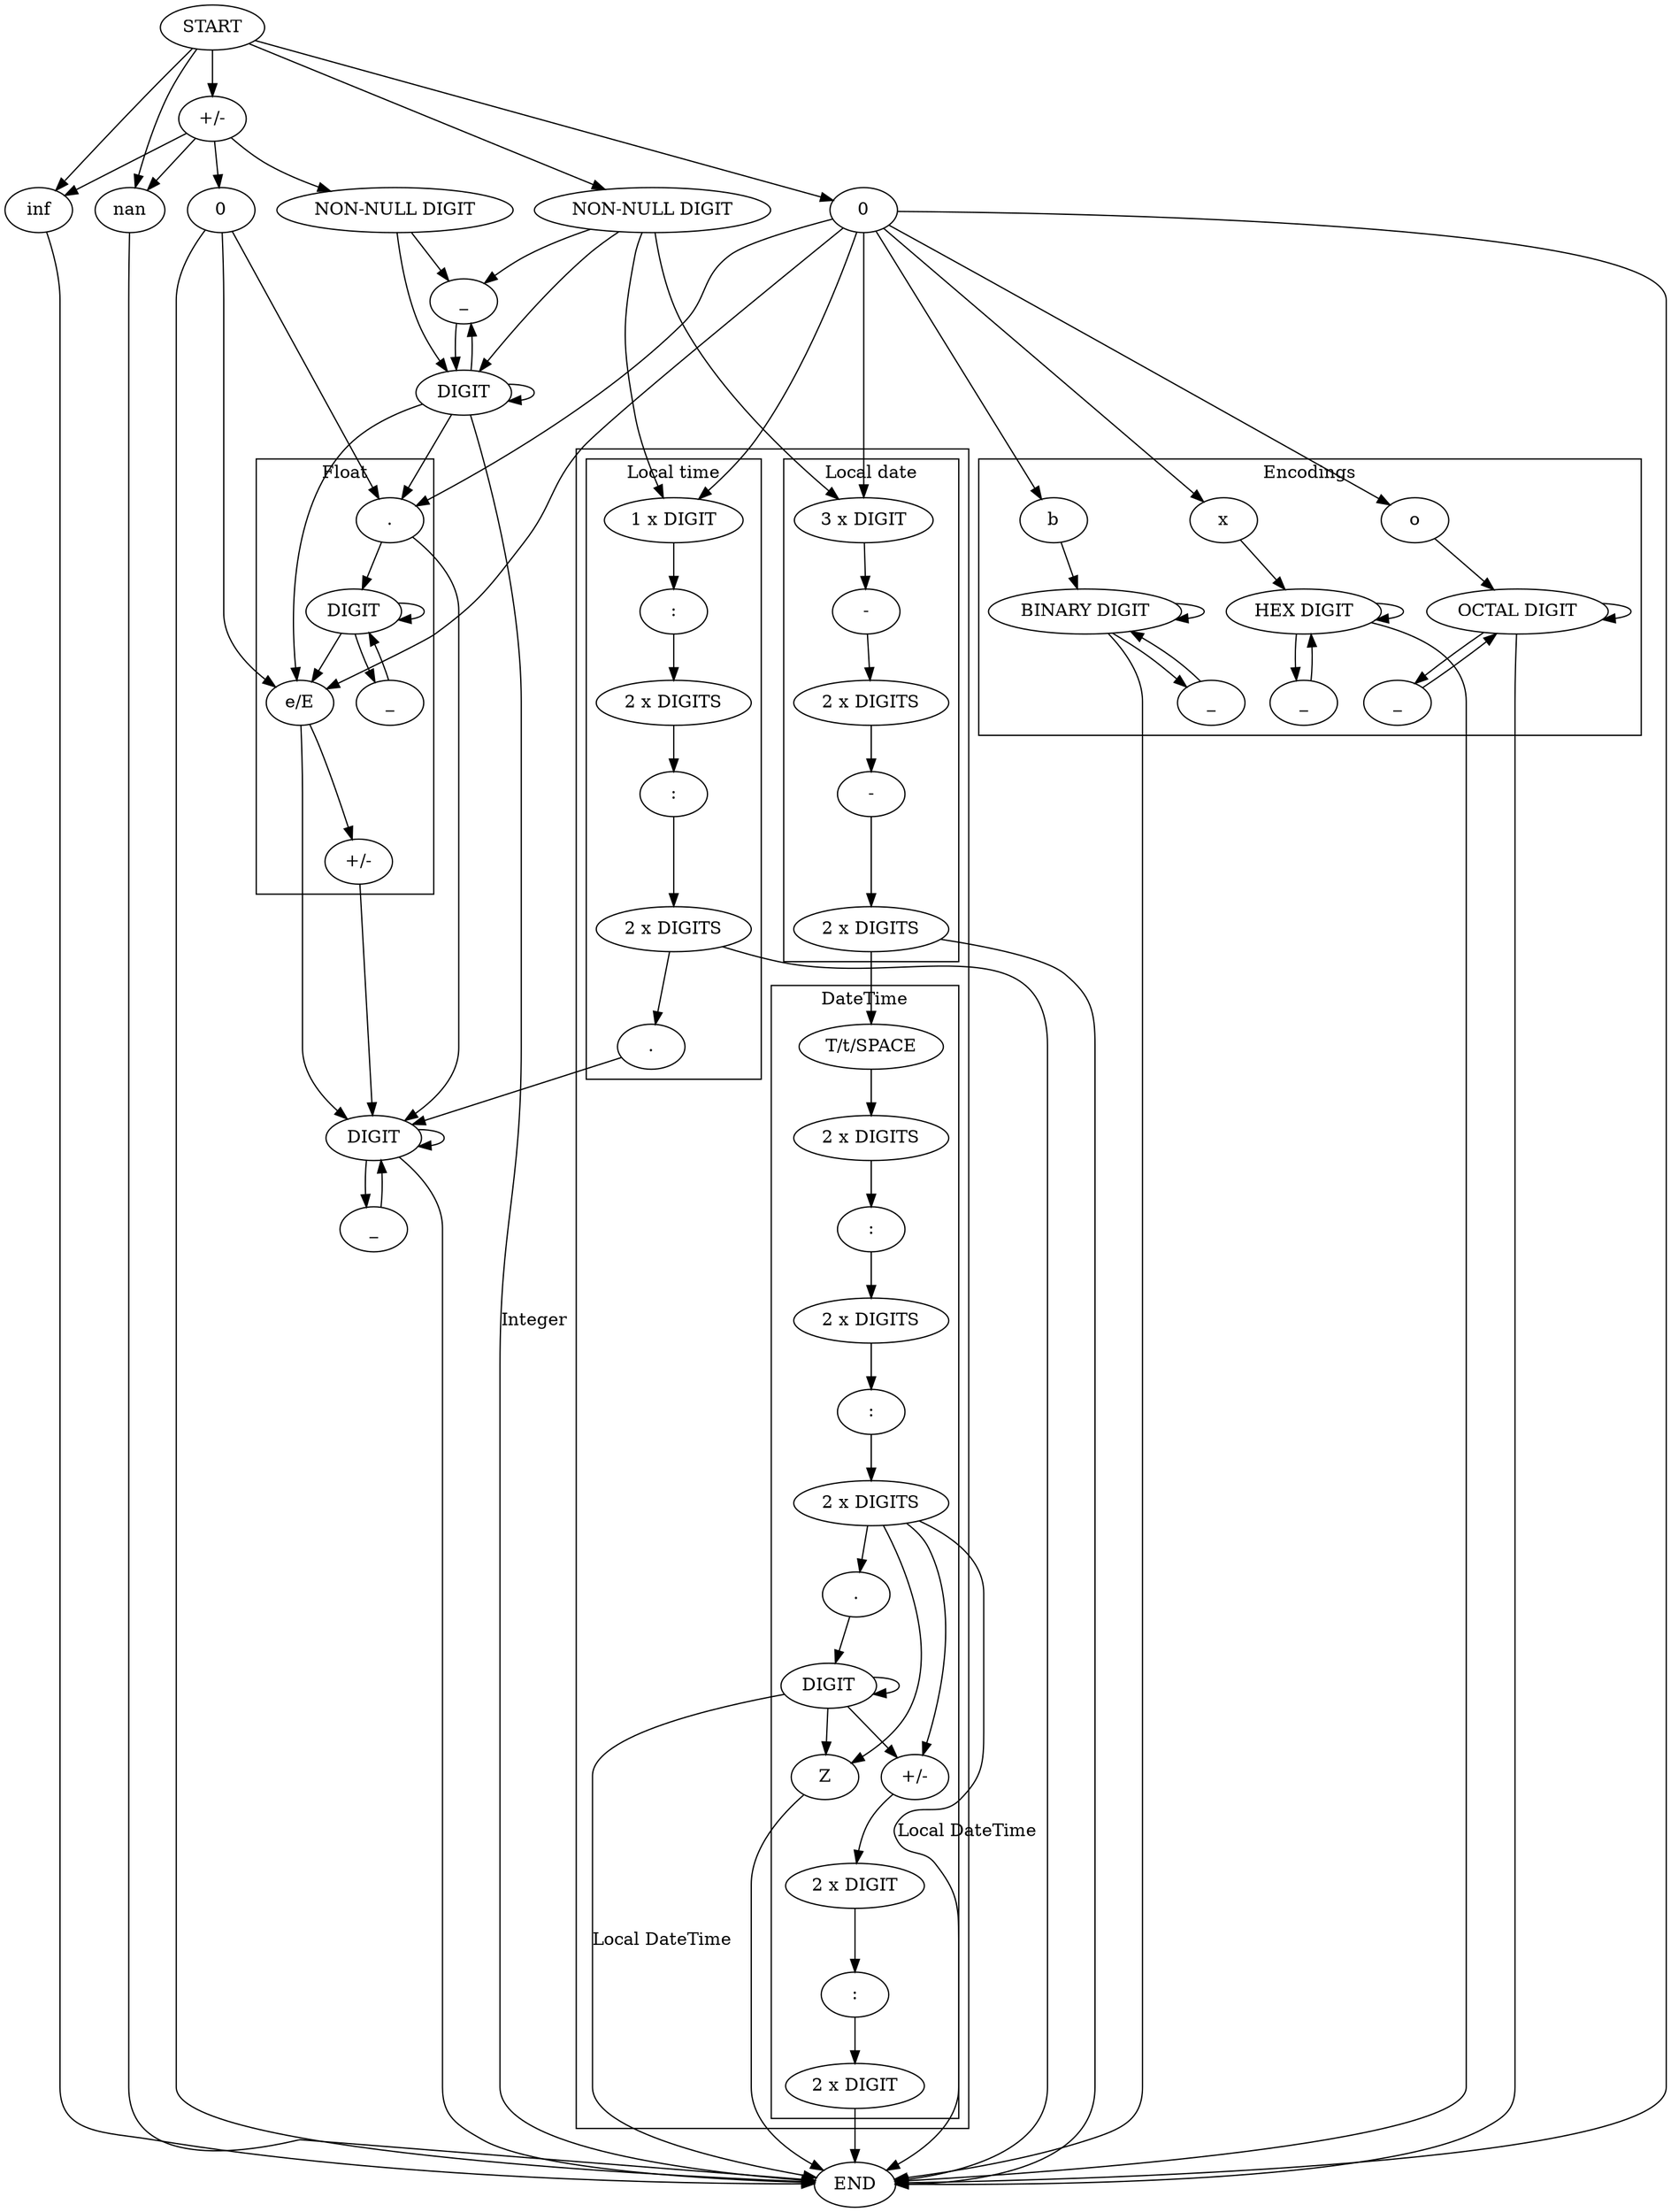 digraph graphname {
  newrank=true;
  graph [splines=spline];
  {
    ENDDIGIT [label="DIGIT"];
    MOREDIGITS [label="DIGIT"];
    HEXDIGIT [label="HEX DIGIT"];
    OCTDIGIT [label="OCTAL DIGIT"];
    BINDIGIT [label="BINARY DIGIT"];
    HEXUNDER [label="_"];
    OCTUNDER [label="_"];
    BINUNDER [label="_"];
    ENDUNDER [label="_"];
    MOREUNDER [label="_"];
    DIGUNDER [label="_"];
    ENDPM [label="+/-"];
    PM [label="+/-"];
    E [label="e/E"];
    NONNULLPM [label="NON-NULL DIGIT"];
    NONNULL [label="NON-NULL DIGIT"];
    NUMNULL [label="0"];
    HOURS [label="2 x DIGITS"];
    MINUTES [label="2 x DIGITS"];
    SECONDS [label="2 x DIGITS"];
    HMSEP [label=":"];
    MSSEP [label=":"];
    SUBSEP [label="."];
    MONTH [label="2 x DIGITS"];
    DAY [label="2 x DIGITS"];
    YMSEP [label="-"];
    MDSEP [label="-"];
    TIMESEP [label="T/t/SPACE"];
    GMINUTES [label="2 x DIGITS"];
    GSECONDS [label="2 x DIGITS"];
    GHMSEP [label=":"];
    GMSSEP [label=":"];
    GSUBSEP [label="."];
    GENDDIGIT [label="DIGIT"];
    ZONESEP [label="+/-"];
    ZHOURS [label="2 x DIGIT"];
    ZMINUTES [label="2 x DIGIT"];
    ZHMSEP [label=":"];
  }
  NONNULLPM -> DIGUNDER;
  NONNULL -> DIGUNDER;
  ENDDIGIT -> ENDUNDER -> ENDDIGIT;
  DIGIT -> DIGUNDER -> DIGIT;
  0 -> ".";
  0 -> "3 x DIGIT";
  NONNULL -> "3 x DIGIT";
  DAY -> TIMESEP;
  0 -> "1 x DIGIT";
  0 -> E;
  NONNULL -> "1 x DIGIT";
  NONNULL -> DIGIT;
  subgraph cluster_datetimes {
    subgraph cluster_localdate {
      "3 x DIGIT" -> YMSEP -> MONTH -> MDSEP -> DAY;
      label = "Local date";
    }
    subgraph cluster_localtime {
      "1 x DIGIT" -> HMSEP -> MINUTES -> MSSEP -> SECONDS -> SUBSEP;
      label = "Local time";
    }
    subgraph cluster_fulldate {
      TIMESEP -> HOURS -> GHMSEP -> GMINUTES -> GMSSEP -> GSECONDS;
      GSECONDS -> GSUBSEP -> GENDDIGIT;
      GENDDIGIT -> ZONESEP;
      GSECONDS -> ZONESEP
      GENDDIGIT -> Z;
      GENDDIGIT -> GENDDIGIT;
      GSECONDS -> Z;
      ZONESEP -> ZHOURS -> ZHMSEP -> ZMINUTES;
      label = "DateTime";
    }
  }
  SUBSEP -> ENDDIGIT;
  "." -> ENDDIGIT;
  DIGIT -> ".";
  NUMNULL -> ".";
  subgraph cluster_floats {
    "." -> MOREDIGITS;
    MOREDIGITS -> E
    E -> ENDPM;
    MOREDIGITS -> MOREUNDER -> MOREDIGITS;
    label = "Float";
  }
  DIGIT -> E;
  NUMNULL -> E;
  E -> ENDDIGIT;
  DIGIT -> DIGIT;
  MOREDIGITS -> MOREDIGITS;
  ENDDIGIT -> ENDDIGIT;
  0 -> x;
  0 -> o;
  0 -> b;
  subgraph cluster_encodings {
    x -> HEXDIGIT;
    o -> OCTDIGIT;
    b -> BINDIGIT;
    HEXDIGIT -> HEXDIGIT;
    OCTDIGIT -> OCTDIGIT;
    BINDIGIT -> BINDIGIT;
    OCTDIGIT -> OCTUNDER -> OCTDIGIT;
    HEXDIGIT -> HEXUNDER -> HEXDIGIT;
    BINDIGIT -> BINUNDER -> BINDIGIT;
    label="Encodings";
    {rank=same; HEXDIGIT OCTDIGIT BINDIGIT}
  }
  ENDPM -> ENDDIGIT;
  PM -> NONNULLPM;
  PM -> NUMNULL;
  PM -> inf;
  PM -> nan;
  NONNULLPM -> DIGIT;
  START -> 0;
  START -> NONNULL;
  START -> PM;
  START -> inf;
  START -> nan;
  inf -> END;
  nan -> END;
  ENDDIGIT -> END;
  HEXDIGIT -> END;
  OCTDIGIT -> END;
  BINDIGIT -> END;
  SECONDS -> END;
  DAY -> END;
  Z -> END;
  ZMINUTES -> END;
  0 -> END;
  NUMNULL -> END;
  DIGIT -> END [label = "Integer"];
  GENDDIGIT -> END [label = "Local DateTime"];
  GSECONDS -> END [label = "Local DateTime"];
  {rank=same; 0 NONNULLPM NONNULL inf nan NUMNULL}
  {rank=same; x o b "3 x DIGIT" "1 x DIGIT" "."}
}
